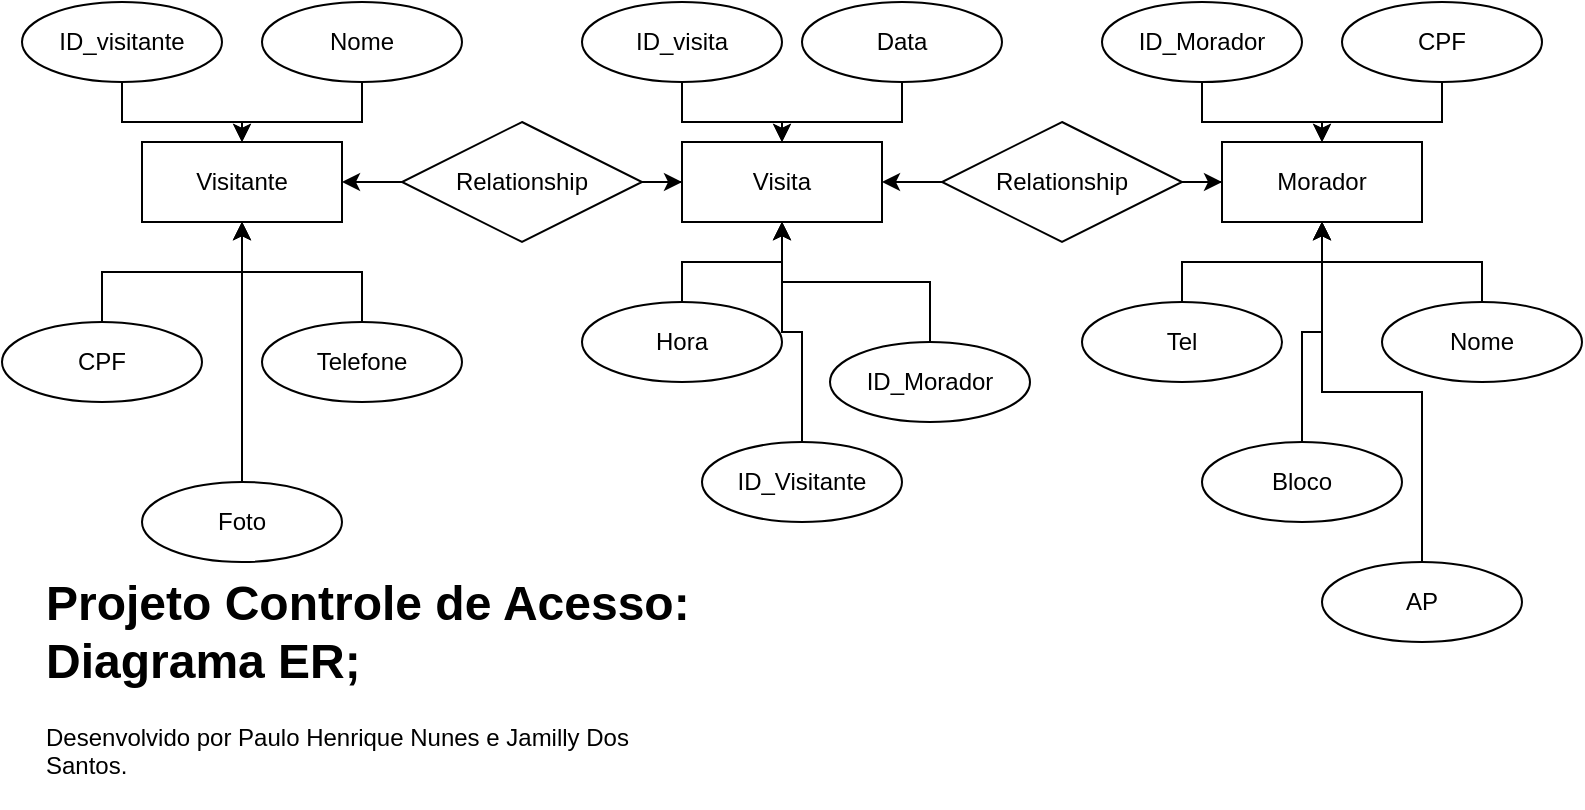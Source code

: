 <mxfile version="26.1.0">
  <diagram name="Página-1" id="20bzS6iZm3IRssfIfYMN">
    <mxGraphModel dx="786" dy="463" grid="1" gridSize="10" guides="1" tooltips="1" connect="1" arrows="1" fold="1" page="1" pageScale="1" pageWidth="827" pageHeight="1169" math="0" shadow="0">
      <root>
        <mxCell id="0" />
        <mxCell id="1" parent="0" />
        <mxCell id="236PKJ9-gZ8T1U2qseeJ-1" value="Visitante" style="whiteSpace=wrap;html=1;align=center;" vertex="1" parent="1">
          <mxGeometry x="70" y="170" width="100" height="40" as="geometry" />
        </mxCell>
        <mxCell id="236PKJ9-gZ8T1U2qseeJ-2" value="Visita" style="whiteSpace=wrap;html=1;align=center;" vertex="1" parent="1">
          <mxGeometry x="340" y="170" width="100" height="40" as="geometry" />
        </mxCell>
        <mxCell id="236PKJ9-gZ8T1U2qseeJ-3" value="Morador" style="whiteSpace=wrap;html=1;align=center;" vertex="1" parent="1">
          <mxGeometry x="610" y="170" width="100" height="40" as="geometry" />
        </mxCell>
        <mxCell id="236PKJ9-gZ8T1U2qseeJ-5" value="" style="edgeStyle=orthogonalEdgeStyle;rounded=0;orthogonalLoop=1;jettySize=auto;html=1;" edge="1" parent="1" source="236PKJ9-gZ8T1U2qseeJ-4" target="236PKJ9-gZ8T1U2qseeJ-1">
          <mxGeometry relative="1" as="geometry" />
        </mxCell>
        <mxCell id="236PKJ9-gZ8T1U2qseeJ-4" value="ID_visitante" style="ellipse;whiteSpace=wrap;html=1;align=center;" vertex="1" parent="1">
          <mxGeometry x="10" y="100" width="100" height="40" as="geometry" />
        </mxCell>
        <mxCell id="236PKJ9-gZ8T1U2qseeJ-7" value="" style="edgeStyle=orthogonalEdgeStyle;rounded=0;orthogonalLoop=1;jettySize=auto;html=1;" edge="1" parent="1" source="236PKJ9-gZ8T1U2qseeJ-6" target="236PKJ9-gZ8T1U2qseeJ-1">
          <mxGeometry relative="1" as="geometry" />
        </mxCell>
        <mxCell id="236PKJ9-gZ8T1U2qseeJ-6" value="Nome" style="ellipse;whiteSpace=wrap;html=1;align=center;" vertex="1" parent="1">
          <mxGeometry x="130" y="100" width="100" height="40" as="geometry" />
        </mxCell>
        <mxCell id="236PKJ9-gZ8T1U2qseeJ-9" value="" style="edgeStyle=orthogonalEdgeStyle;rounded=0;orthogonalLoop=1;jettySize=auto;html=1;" edge="1" parent="1" source="236PKJ9-gZ8T1U2qseeJ-8" target="236PKJ9-gZ8T1U2qseeJ-1">
          <mxGeometry relative="1" as="geometry" />
        </mxCell>
        <mxCell id="236PKJ9-gZ8T1U2qseeJ-8" value="CPF" style="ellipse;whiteSpace=wrap;html=1;align=center;" vertex="1" parent="1">
          <mxGeometry y="260" width="100" height="40" as="geometry" />
        </mxCell>
        <mxCell id="236PKJ9-gZ8T1U2qseeJ-11" value="" style="edgeStyle=orthogonalEdgeStyle;rounded=0;orthogonalLoop=1;jettySize=auto;html=1;" edge="1" parent="1" source="236PKJ9-gZ8T1U2qseeJ-10" target="236PKJ9-gZ8T1U2qseeJ-1">
          <mxGeometry relative="1" as="geometry" />
        </mxCell>
        <mxCell id="236PKJ9-gZ8T1U2qseeJ-10" value="Foto" style="ellipse;whiteSpace=wrap;html=1;align=center;" vertex="1" parent="1">
          <mxGeometry x="70" y="340" width="100" height="40" as="geometry" />
        </mxCell>
        <mxCell id="236PKJ9-gZ8T1U2qseeJ-13" value="" style="edgeStyle=orthogonalEdgeStyle;rounded=0;orthogonalLoop=1;jettySize=auto;html=1;" edge="1" parent="1" source="236PKJ9-gZ8T1U2qseeJ-12" target="236PKJ9-gZ8T1U2qseeJ-1">
          <mxGeometry relative="1" as="geometry" />
        </mxCell>
        <mxCell id="236PKJ9-gZ8T1U2qseeJ-12" value="Telefone" style="ellipse;whiteSpace=wrap;html=1;align=center;" vertex="1" parent="1">
          <mxGeometry x="130" y="260" width="100" height="40" as="geometry" />
        </mxCell>
        <mxCell id="236PKJ9-gZ8T1U2qseeJ-15" value="" style="edgeStyle=orthogonalEdgeStyle;rounded=0;orthogonalLoop=1;jettySize=auto;html=1;" edge="1" parent="1" source="236PKJ9-gZ8T1U2qseeJ-14" target="236PKJ9-gZ8T1U2qseeJ-2">
          <mxGeometry relative="1" as="geometry" />
        </mxCell>
        <mxCell id="236PKJ9-gZ8T1U2qseeJ-14" value="ID_visita" style="ellipse;whiteSpace=wrap;html=1;align=center;" vertex="1" parent="1">
          <mxGeometry x="290" y="100" width="100" height="40" as="geometry" />
        </mxCell>
        <mxCell id="236PKJ9-gZ8T1U2qseeJ-17" value="" style="edgeStyle=orthogonalEdgeStyle;rounded=0;orthogonalLoop=1;jettySize=auto;html=1;" edge="1" parent="1" source="236PKJ9-gZ8T1U2qseeJ-16" target="236PKJ9-gZ8T1U2qseeJ-2">
          <mxGeometry relative="1" as="geometry" />
        </mxCell>
        <mxCell id="236PKJ9-gZ8T1U2qseeJ-16" value="Data" style="ellipse;whiteSpace=wrap;html=1;align=center;" vertex="1" parent="1">
          <mxGeometry x="400" y="100" width="100" height="40" as="geometry" />
        </mxCell>
        <mxCell id="236PKJ9-gZ8T1U2qseeJ-19" value="" style="edgeStyle=orthogonalEdgeStyle;rounded=0;orthogonalLoop=1;jettySize=auto;html=1;" edge="1" parent="1" source="236PKJ9-gZ8T1U2qseeJ-18" target="236PKJ9-gZ8T1U2qseeJ-2">
          <mxGeometry relative="1" as="geometry" />
        </mxCell>
        <mxCell id="236PKJ9-gZ8T1U2qseeJ-18" value="Hora" style="ellipse;whiteSpace=wrap;html=1;align=center;" vertex="1" parent="1">
          <mxGeometry x="290" y="250" width="100" height="40" as="geometry" />
        </mxCell>
        <mxCell id="236PKJ9-gZ8T1U2qseeJ-26" value="" style="edgeStyle=orthogonalEdgeStyle;rounded=0;orthogonalLoop=1;jettySize=auto;html=1;" edge="1" parent="1" source="236PKJ9-gZ8T1U2qseeJ-20" target="236PKJ9-gZ8T1U2qseeJ-2">
          <mxGeometry relative="1" as="geometry" />
        </mxCell>
        <mxCell id="236PKJ9-gZ8T1U2qseeJ-20" value="ID_Visitante" style="ellipse;whiteSpace=wrap;html=1;align=center;" vertex="1" parent="1">
          <mxGeometry x="350" y="320" width="100" height="40" as="geometry" />
        </mxCell>
        <mxCell id="236PKJ9-gZ8T1U2qseeJ-29" value="" style="edgeStyle=orthogonalEdgeStyle;rounded=0;orthogonalLoop=1;jettySize=auto;html=1;" edge="1" parent="1" source="236PKJ9-gZ8T1U2qseeJ-27" target="236PKJ9-gZ8T1U2qseeJ-2">
          <mxGeometry relative="1" as="geometry" />
        </mxCell>
        <mxCell id="236PKJ9-gZ8T1U2qseeJ-27" value="ID_Morador" style="ellipse;whiteSpace=wrap;html=1;align=center;" vertex="1" parent="1">
          <mxGeometry x="414" y="270" width="100" height="40" as="geometry" />
        </mxCell>
        <mxCell id="236PKJ9-gZ8T1U2qseeJ-31" value="" style="edgeStyle=orthogonalEdgeStyle;rounded=0;orthogonalLoop=1;jettySize=auto;html=1;" edge="1" parent="1" source="236PKJ9-gZ8T1U2qseeJ-30" target="236PKJ9-gZ8T1U2qseeJ-3">
          <mxGeometry relative="1" as="geometry" />
        </mxCell>
        <mxCell id="236PKJ9-gZ8T1U2qseeJ-30" value="ID_Morador" style="ellipse;whiteSpace=wrap;html=1;align=center;" vertex="1" parent="1">
          <mxGeometry x="550" y="100" width="100" height="40" as="geometry" />
        </mxCell>
        <mxCell id="236PKJ9-gZ8T1U2qseeJ-33" value="" style="edgeStyle=orthogonalEdgeStyle;rounded=0;orthogonalLoop=1;jettySize=auto;html=1;" edge="1" parent="1" source="236PKJ9-gZ8T1U2qseeJ-32" target="236PKJ9-gZ8T1U2qseeJ-3">
          <mxGeometry relative="1" as="geometry" />
        </mxCell>
        <mxCell id="236PKJ9-gZ8T1U2qseeJ-32" value="CPF" style="ellipse;whiteSpace=wrap;html=1;align=center;" vertex="1" parent="1">
          <mxGeometry x="670" y="100" width="100" height="40" as="geometry" />
        </mxCell>
        <mxCell id="236PKJ9-gZ8T1U2qseeJ-37" value="" style="edgeStyle=orthogonalEdgeStyle;rounded=0;orthogonalLoop=1;jettySize=auto;html=1;" edge="1" parent="1" source="236PKJ9-gZ8T1U2qseeJ-34" target="236PKJ9-gZ8T1U2qseeJ-3">
          <mxGeometry relative="1" as="geometry" />
        </mxCell>
        <mxCell id="236PKJ9-gZ8T1U2qseeJ-34" value="Tel" style="ellipse;whiteSpace=wrap;html=1;align=center;" vertex="1" parent="1">
          <mxGeometry x="540" y="250" width="100" height="40" as="geometry" />
        </mxCell>
        <mxCell id="236PKJ9-gZ8T1U2qseeJ-40" value="" style="edgeStyle=orthogonalEdgeStyle;rounded=0;orthogonalLoop=1;jettySize=auto;html=1;" edge="1" parent="1" source="236PKJ9-gZ8T1U2qseeJ-38" target="236PKJ9-gZ8T1U2qseeJ-3">
          <mxGeometry relative="1" as="geometry" />
        </mxCell>
        <mxCell id="236PKJ9-gZ8T1U2qseeJ-38" value="Nome" style="ellipse;whiteSpace=wrap;html=1;align=center;" vertex="1" parent="1">
          <mxGeometry x="690" y="250" width="100" height="40" as="geometry" />
        </mxCell>
        <mxCell id="236PKJ9-gZ8T1U2qseeJ-42" value="" style="edgeStyle=orthogonalEdgeStyle;rounded=0;orthogonalLoop=1;jettySize=auto;html=1;" edge="1" parent="1" source="236PKJ9-gZ8T1U2qseeJ-41" target="236PKJ9-gZ8T1U2qseeJ-3">
          <mxGeometry relative="1" as="geometry" />
        </mxCell>
        <mxCell id="236PKJ9-gZ8T1U2qseeJ-41" value="Bloco" style="ellipse;whiteSpace=wrap;html=1;align=center;" vertex="1" parent="1">
          <mxGeometry x="600" y="320" width="100" height="40" as="geometry" />
        </mxCell>
        <mxCell id="236PKJ9-gZ8T1U2qseeJ-44" value="" style="edgeStyle=orthogonalEdgeStyle;rounded=0;orthogonalLoop=1;jettySize=auto;html=1;" edge="1" parent="1" source="236PKJ9-gZ8T1U2qseeJ-43" target="236PKJ9-gZ8T1U2qseeJ-3">
          <mxGeometry relative="1" as="geometry" />
        </mxCell>
        <mxCell id="236PKJ9-gZ8T1U2qseeJ-43" value="AP" style="ellipse;whiteSpace=wrap;html=1;align=center;" vertex="1" parent="1">
          <mxGeometry x="660" y="380" width="100" height="40" as="geometry" />
        </mxCell>
        <mxCell id="236PKJ9-gZ8T1U2qseeJ-46" value="" style="edgeStyle=orthogonalEdgeStyle;rounded=0;orthogonalLoop=1;jettySize=auto;html=1;" edge="1" parent="1" source="236PKJ9-gZ8T1U2qseeJ-45" target="236PKJ9-gZ8T1U2qseeJ-1">
          <mxGeometry relative="1" as="geometry" />
        </mxCell>
        <mxCell id="236PKJ9-gZ8T1U2qseeJ-47" value="" style="edgeStyle=orthogonalEdgeStyle;rounded=0;orthogonalLoop=1;jettySize=auto;html=1;" edge="1" parent="1" source="236PKJ9-gZ8T1U2qseeJ-45" target="236PKJ9-gZ8T1U2qseeJ-2">
          <mxGeometry relative="1" as="geometry" />
        </mxCell>
        <mxCell id="236PKJ9-gZ8T1U2qseeJ-45" value="Relationship" style="shape=rhombus;perimeter=rhombusPerimeter;whiteSpace=wrap;html=1;align=center;" vertex="1" parent="1">
          <mxGeometry x="200" y="160" width="120" height="60" as="geometry" />
        </mxCell>
        <mxCell id="236PKJ9-gZ8T1U2qseeJ-49" value="" style="edgeStyle=orthogonalEdgeStyle;rounded=0;orthogonalLoop=1;jettySize=auto;html=1;" edge="1" parent="1" source="236PKJ9-gZ8T1U2qseeJ-48" target="236PKJ9-gZ8T1U2qseeJ-2">
          <mxGeometry relative="1" as="geometry" />
        </mxCell>
        <mxCell id="236PKJ9-gZ8T1U2qseeJ-50" value="" style="edgeStyle=orthogonalEdgeStyle;rounded=0;orthogonalLoop=1;jettySize=auto;html=1;" edge="1" parent="1" source="236PKJ9-gZ8T1U2qseeJ-48" target="236PKJ9-gZ8T1U2qseeJ-3">
          <mxGeometry relative="1" as="geometry" />
        </mxCell>
        <mxCell id="236PKJ9-gZ8T1U2qseeJ-48" value="Relationship" style="shape=rhombus;perimeter=rhombusPerimeter;whiteSpace=wrap;html=1;align=center;" vertex="1" parent="1">
          <mxGeometry x="470" y="160" width="120" height="60" as="geometry" />
        </mxCell>
        <mxCell id="236PKJ9-gZ8T1U2qseeJ-51" value="&lt;h1 style=&quot;margin-top: 0px;&quot;&gt;Projeto Controle de Acesso: Diagrama ER;&lt;/h1&gt;&lt;div&gt;Desenvolvido por Paulo Henrique Nunes e Jamilly Dos Santos.&lt;/div&gt;" style="text;html=1;whiteSpace=wrap;overflow=hidden;rounded=0;" vertex="1" parent="1">
          <mxGeometry x="20" y="380" width="330" height="120" as="geometry" />
        </mxCell>
      </root>
    </mxGraphModel>
  </diagram>
</mxfile>
